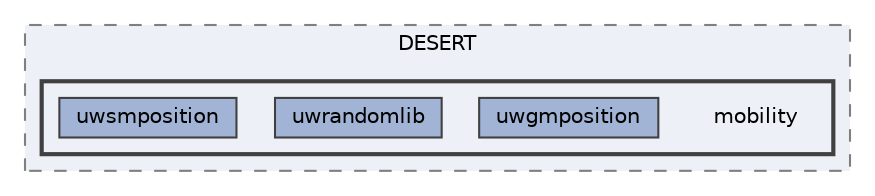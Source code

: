digraph "mobility"
{
 // LATEX_PDF_SIZE
  bgcolor="transparent";
  edge [fontname=Helvetica,fontsize=10,labelfontname=Helvetica,labelfontsize=10];
  node [fontname=Helvetica,fontsize=10,shape=box,height=0.2,width=0.4];
  compound=true
  subgraph clusterdir_e7958754c60e4a9db517b80ac9bd8bbf {
    graph [ bgcolor="#edf0f7", pencolor="grey50", label="DESERT", fontname=Helvetica,fontsize=10 style="filled,dashed", URL="dir_e7958754c60e4a9db517b80ac9bd8bbf.html",tooltip=""]
  subgraph clusterdir_741ab5b83fa2a202382e246d38fc7bcc {
    graph [ bgcolor="#edf0f7", pencolor="grey25", label="", fontname=Helvetica,fontsize=10 style="filled,bold", URL="dir_741ab5b83fa2a202382e246d38fc7bcc.html",tooltip=""]
    dir_741ab5b83fa2a202382e246d38fc7bcc [shape=plaintext, label="mobility"];
  dir_16d0f63aafb598f1e7260101897e7b90 [label="uwgmposition", fillcolor="#a2b4d6", color="grey25", style="filled", URL="dir_16d0f63aafb598f1e7260101897e7b90.html",tooltip=""];
  dir_8df6a839d3ad3cec12c617ad458f9ad7 [label="uwrandomlib", fillcolor="#a2b4d6", color="grey25", style="filled", URL="dir_8df6a839d3ad3cec12c617ad458f9ad7.html",tooltip=""];
  dir_794618f02e1aa293497c25d1417ac357 [label="uwsmposition", fillcolor="#a2b4d6", color="grey25", style="filled", URL="dir_794618f02e1aa293497c25d1417ac357.html",tooltip=""];
  }
  }
}
